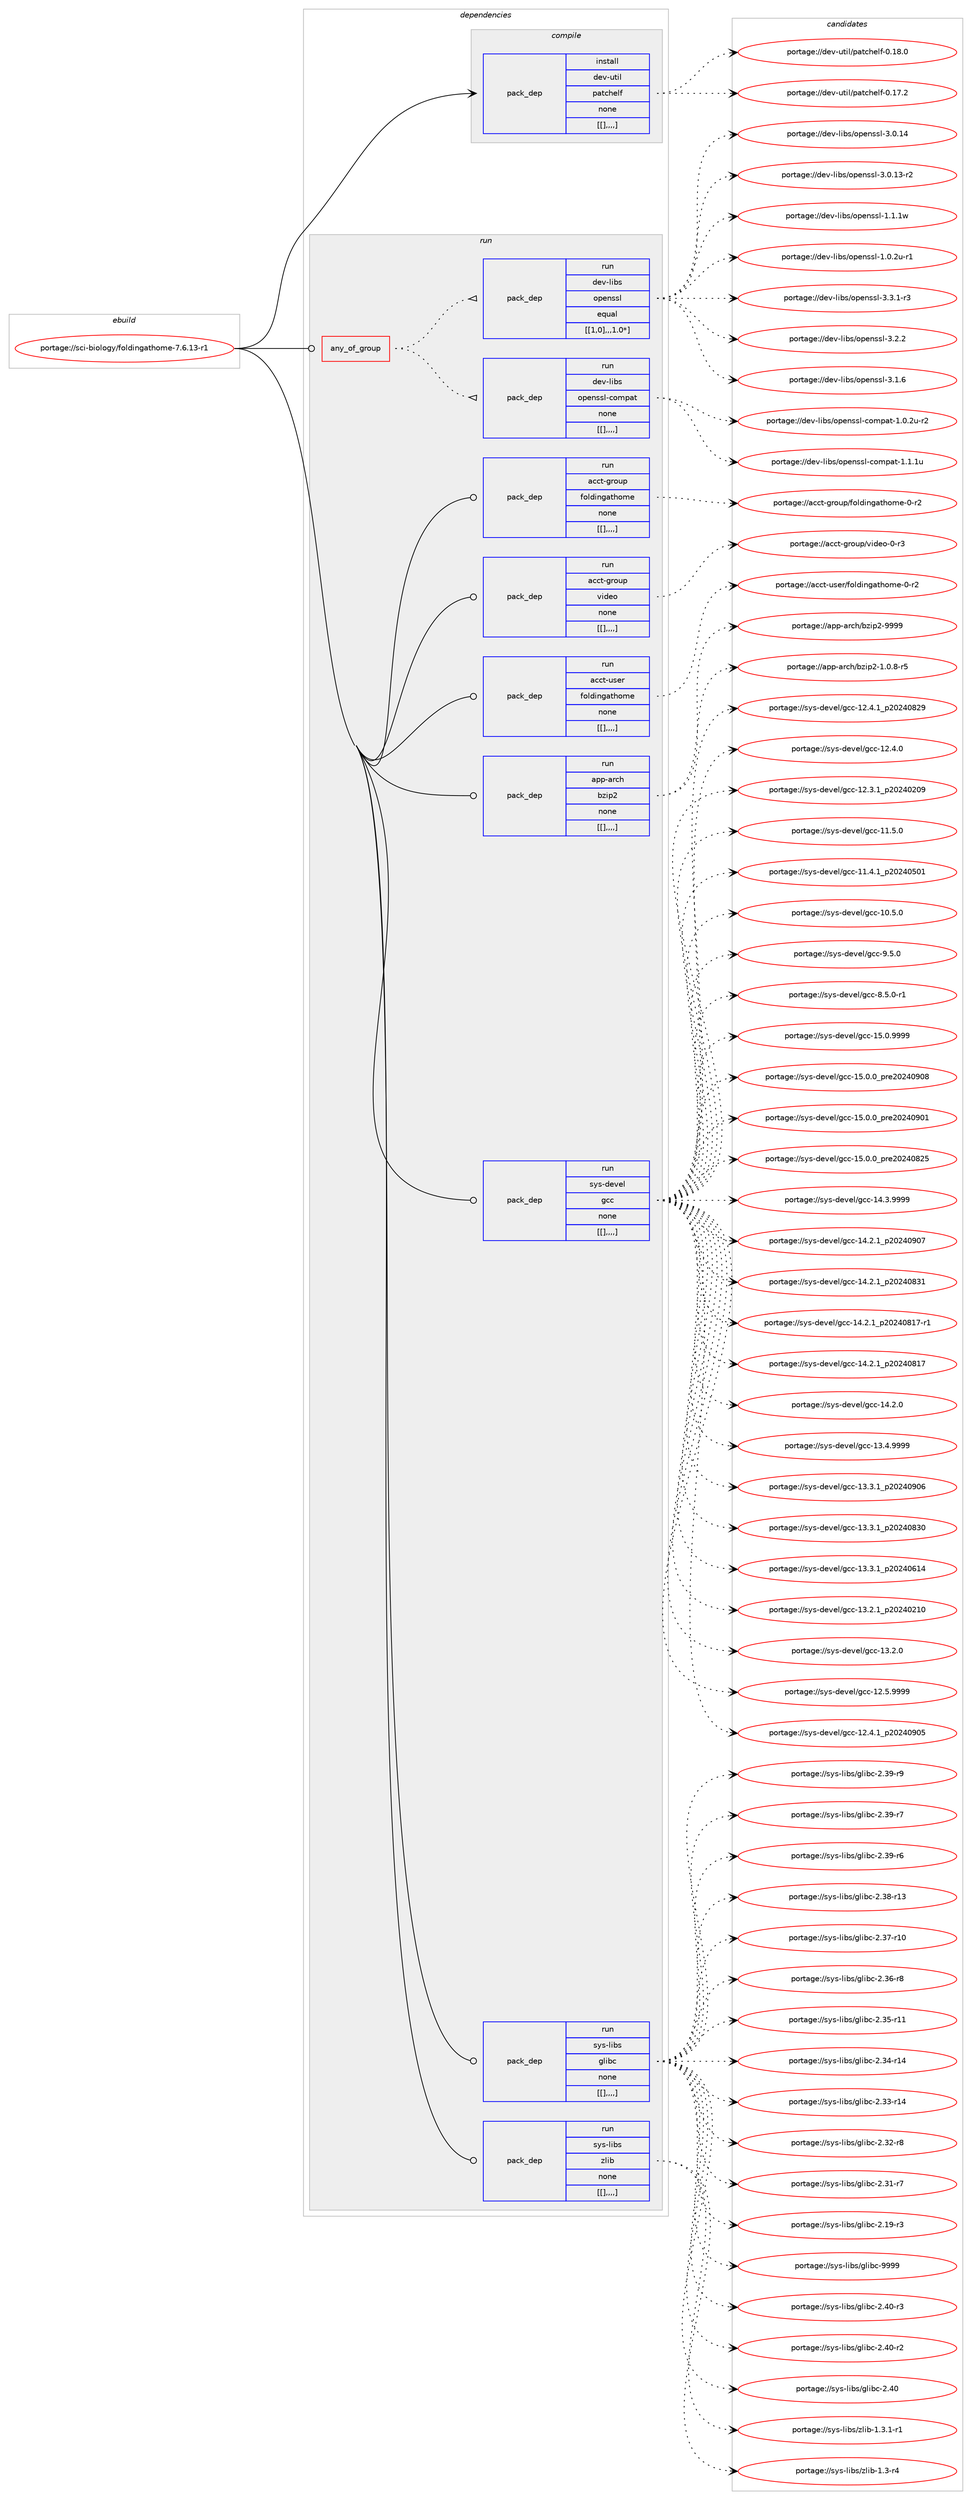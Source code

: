 digraph prolog {

# *************
# Graph options
# *************

newrank=true;
concentrate=true;
compound=true;
graph [rankdir=LR,fontname=Helvetica,fontsize=10,ranksep=1.5];#, ranksep=2.5, nodesep=0.2];
edge  [arrowhead=vee];
node  [fontname=Helvetica,fontsize=10];

# **********
# The ebuild
# **********

subgraph cluster_leftcol {
color=gray;
label=<<i>ebuild</i>>;
id [label="portage://sci-biology/foldingathome-7.6.13-r1", color=red, width=4, href="../sci-biology/foldingathome-7.6.13-r1.svg"];
}

# ****************
# The dependencies
# ****************

subgraph cluster_midcol {
color=gray;
label=<<i>dependencies</i>>;
subgraph cluster_compile {
fillcolor="#eeeeee";
style=filled;
label=<<i>compile</i>>;
subgraph pack298101 {
dependency408953 [label=<<TABLE BORDER="0" CELLBORDER="1" CELLSPACING="0" CELLPADDING="4" WIDTH="220"><TR><TD ROWSPAN="6" CELLPADDING="30">pack_dep</TD></TR><TR><TD WIDTH="110">install</TD></TR><TR><TD>dev-util</TD></TR><TR><TD>patchelf</TD></TR><TR><TD>none</TD></TR><TR><TD>[[],,,,]</TD></TR></TABLE>>, shape=none, color=blue];
}
id:e -> dependency408953:w [weight=20,style="solid",arrowhead="vee"];
}
subgraph cluster_compileandrun {
fillcolor="#eeeeee";
style=filled;
label=<<i>compile and run</i>>;
}
subgraph cluster_run {
fillcolor="#eeeeee";
style=filled;
label=<<i>run</i>>;
subgraph any2767 {
dependency408954 [label=<<TABLE BORDER="0" CELLBORDER="1" CELLSPACING="0" CELLPADDING="4"><TR><TD CELLPADDING="10">any_of_group</TD></TR></TABLE>>, shape=none, color=red];subgraph pack298102 {
dependency408955 [label=<<TABLE BORDER="0" CELLBORDER="1" CELLSPACING="0" CELLPADDING="4" WIDTH="220"><TR><TD ROWSPAN="6" CELLPADDING="30">pack_dep</TD></TR><TR><TD WIDTH="110">run</TD></TR><TR><TD>dev-libs</TD></TR><TR><TD>openssl-compat</TD></TR><TR><TD>none</TD></TR><TR><TD>[[],,,,]</TD></TR></TABLE>>, shape=none, color=blue];
}
dependency408954:e -> dependency408955:w [weight=20,style="dotted",arrowhead="oinv"];
subgraph pack298103 {
dependency408956 [label=<<TABLE BORDER="0" CELLBORDER="1" CELLSPACING="0" CELLPADDING="4" WIDTH="220"><TR><TD ROWSPAN="6" CELLPADDING="30">pack_dep</TD></TR><TR><TD WIDTH="110">run</TD></TR><TR><TD>dev-libs</TD></TR><TR><TD>openssl</TD></TR><TR><TD>equal</TD></TR><TR><TD>[[1,0],,,1.0*]</TD></TR></TABLE>>, shape=none, color=blue];
}
dependency408954:e -> dependency408956:w [weight=20,style="dotted",arrowhead="oinv"];
}
id:e -> dependency408954:w [weight=20,style="solid",arrowhead="odot"];
subgraph pack298104 {
dependency408957 [label=<<TABLE BORDER="0" CELLBORDER="1" CELLSPACING="0" CELLPADDING="4" WIDTH="220"><TR><TD ROWSPAN="6" CELLPADDING="30">pack_dep</TD></TR><TR><TD WIDTH="110">run</TD></TR><TR><TD>acct-group</TD></TR><TR><TD>foldingathome</TD></TR><TR><TD>none</TD></TR><TR><TD>[[],,,,]</TD></TR></TABLE>>, shape=none, color=blue];
}
id:e -> dependency408957:w [weight=20,style="solid",arrowhead="odot"];
subgraph pack298105 {
dependency408958 [label=<<TABLE BORDER="0" CELLBORDER="1" CELLSPACING="0" CELLPADDING="4" WIDTH="220"><TR><TD ROWSPAN="6" CELLPADDING="30">pack_dep</TD></TR><TR><TD WIDTH="110">run</TD></TR><TR><TD>acct-group</TD></TR><TR><TD>video</TD></TR><TR><TD>none</TD></TR><TR><TD>[[],,,,]</TD></TR></TABLE>>, shape=none, color=blue];
}
id:e -> dependency408958:w [weight=20,style="solid",arrowhead="odot"];
subgraph pack298106 {
dependency408959 [label=<<TABLE BORDER="0" CELLBORDER="1" CELLSPACING="0" CELLPADDING="4" WIDTH="220"><TR><TD ROWSPAN="6" CELLPADDING="30">pack_dep</TD></TR><TR><TD WIDTH="110">run</TD></TR><TR><TD>acct-user</TD></TR><TR><TD>foldingathome</TD></TR><TR><TD>none</TD></TR><TR><TD>[[],,,,]</TD></TR></TABLE>>, shape=none, color=blue];
}
id:e -> dependency408959:w [weight=20,style="solid",arrowhead="odot"];
subgraph pack298107 {
dependency408960 [label=<<TABLE BORDER="0" CELLBORDER="1" CELLSPACING="0" CELLPADDING="4" WIDTH="220"><TR><TD ROWSPAN="6" CELLPADDING="30">pack_dep</TD></TR><TR><TD WIDTH="110">run</TD></TR><TR><TD>app-arch</TD></TR><TR><TD>bzip2</TD></TR><TR><TD>none</TD></TR><TR><TD>[[],,,,]</TD></TR></TABLE>>, shape=none, color=blue];
}
id:e -> dependency408960:w [weight=20,style="solid",arrowhead="odot"];
subgraph pack298108 {
dependency408961 [label=<<TABLE BORDER="0" CELLBORDER="1" CELLSPACING="0" CELLPADDING="4" WIDTH="220"><TR><TD ROWSPAN="6" CELLPADDING="30">pack_dep</TD></TR><TR><TD WIDTH="110">run</TD></TR><TR><TD>sys-devel</TD></TR><TR><TD>gcc</TD></TR><TR><TD>none</TD></TR><TR><TD>[[],,,,]</TD></TR></TABLE>>, shape=none, color=blue];
}
id:e -> dependency408961:w [weight=20,style="solid",arrowhead="odot"];
subgraph pack298109 {
dependency408962 [label=<<TABLE BORDER="0" CELLBORDER="1" CELLSPACING="0" CELLPADDING="4" WIDTH="220"><TR><TD ROWSPAN="6" CELLPADDING="30">pack_dep</TD></TR><TR><TD WIDTH="110">run</TD></TR><TR><TD>sys-libs</TD></TR><TR><TD>glibc</TD></TR><TR><TD>none</TD></TR><TR><TD>[[],,,,]</TD></TR></TABLE>>, shape=none, color=blue];
}
id:e -> dependency408962:w [weight=20,style="solid",arrowhead="odot"];
subgraph pack298110 {
dependency408963 [label=<<TABLE BORDER="0" CELLBORDER="1" CELLSPACING="0" CELLPADDING="4" WIDTH="220"><TR><TD ROWSPAN="6" CELLPADDING="30">pack_dep</TD></TR><TR><TD WIDTH="110">run</TD></TR><TR><TD>sys-libs</TD></TR><TR><TD>zlib</TD></TR><TR><TD>none</TD></TR><TR><TD>[[],,,,]</TD></TR></TABLE>>, shape=none, color=blue];
}
id:e -> dependency408963:w [weight=20,style="solid",arrowhead="odot"];
}
}

# **************
# The candidates
# **************

subgraph cluster_choices {
rank=same;
color=gray;
label=<<i>candidates</i>>;

subgraph choice298101 {
color=black;
nodesep=1;
choice1001011184511711610510847112971169910410110810245484649564648 [label="portage://dev-util/patchelf-0.18.0", color=red, width=4,href="../dev-util/patchelf-0.18.0.svg"];
choice1001011184511711610510847112971169910410110810245484649554650 [label="portage://dev-util/patchelf-0.17.2", color=red, width=4,href="../dev-util/patchelf-0.17.2.svg"];
dependency408953:e -> choice1001011184511711610510847112971169910410110810245484649564648:w [style=dotted,weight="100"];
dependency408953:e -> choice1001011184511711610510847112971169910410110810245484649554650:w [style=dotted,weight="100"];
}
subgraph choice298102 {
color=black;
nodesep=1;
choice100101118451081059811547111112101110115115108459911110911297116454946494649117 [label="portage://dev-libs/openssl-compat-1.1.1u", color=red, width=4,href="../dev-libs/openssl-compat-1.1.1u.svg"];
choice1001011184510810598115471111121011101151151084599111109112971164549464846501174511450 [label="portage://dev-libs/openssl-compat-1.0.2u-r2", color=red, width=4,href="../dev-libs/openssl-compat-1.0.2u-r2.svg"];
dependency408955:e -> choice100101118451081059811547111112101110115115108459911110911297116454946494649117:w [style=dotted,weight="100"];
dependency408955:e -> choice1001011184510810598115471111121011101151151084599111109112971164549464846501174511450:w [style=dotted,weight="100"];
}
subgraph choice298103 {
color=black;
nodesep=1;
choice1001011184510810598115471111121011101151151084551465146494511451 [label="portage://dev-libs/openssl-3.3.1-r3", color=red, width=4,href="../dev-libs/openssl-3.3.1-r3.svg"];
choice100101118451081059811547111112101110115115108455146504650 [label="portage://dev-libs/openssl-3.2.2", color=red, width=4,href="../dev-libs/openssl-3.2.2.svg"];
choice100101118451081059811547111112101110115115108455146494654 [label="portage://dev-libs/openssl-3.1.6", color=red, width=4,href="../dev-libs/openssl-3.1.6.svg"];
choice10010111845108105981154711111210111011511510845514648464952 [label="portage://dev-libs/openssl-3.0.14", color=red, width=4,href="../dev-libs/openssl-3.0.14.svg"];
choice100101118451081059811547111112101110115115108455146484649514511450 [label="portage://dev-libs/openssl-3.0.13-r2", color=red, width=4,href="../dev-libs/openssl-3.0.13-r2.svg"];
choice100101118451081059811547111112101110115115108454946494649119 [label="portage://dev-libs/openssl-1.1.1w", color=red, width=4,href="../dev-libs/openssl-1.1.1w.svg"];
choice1001011184510810598115471111121011101151151084549464846501174511449 [label="portage://dev-libs/openssl-1.0.2u-r1", color=red, width=4,href="../dev-libs/openssl-1.0.2u-r1.svg"];
dependency408956:e -> choice1001011184510810598115471111121011101151151084551465146494511451:w [style=dotted,weight="100"];
dependency408956:e -> choice100101118451081059811547111112101110115115108455146504650:w [style=dotted,weight="100"];
dependency408956:e -> choice100101118451081059811547111112101110115115108455146494654:w [style=dotted,weight="100"];
dependency408956:e -> choice10010111845108105981154711111210111011511510845514648464952:w [style=dotted,weight="100"];
dependency408956:e -> choice100101118451081059811547111112101110115115108455146484649514511450:w [style=dotted,weight="100"];
dependency408956:e -> choice100101118451081059811547111112101110115115108454946494649119:w [style=dotted,weight="100"];
dependency408956:e -> choice1001011184510810598115471111121011101151151084549464846501174511449:w [style=dotted,weight="100"];
}
subgraph choice298104 {
color=black;
nodesep=1;
choice97999911645103114111117112471021111081001051101039711610411110910145484511450 [label="portage://acct-group/foldingathome-0-r2", color=red, width=4,href="../acct-group/foldingathome-0-r2.svg"];
dependency408957:e -> choice97999911645103114111117112471021111081001051101039711610411110910145484511450:w [style=dotted,weight="100"];
}
subgraph choice298105 {
color=black;
nodesep=1;
choice979999116451031141111171124711810510010111145484511451 [label="portage://acct-group/video-0-r3", color=red, width=4,href="../acct-group/video-0-r3.svg"];
dependency408958:e -> choice979999116451031141111171124711810510010111145484511451:w [style=dotted,weight="100"];
}
subgraph choice298106 {
color=black;
nodesep=1;
choice97999911645117115101114471021111081001051101039711610411110910145484511450 [label="portage://acct-user/foldingathome-0-r2", color=red, width=4,href="../acct-user/foldingathome-0-r2.svg"];
dependency408959:e -> choice97999911645117115101114471021111081001051101039711610411110910145484511450:w [style=dotted,weight="100"];
}
subgraph choice298107 {
color=black;
nodesep=1;
choice971121124597114991044798122105112504557575757 [label="portage://app-arch/bzip2-9999", color=red, width=4,href="../app-arch/bzip2-9999.svg"];
choice971121124597114991044798122105112504549464846564511453 [label="portage://app-arch/bzip2-1.0.8-r5", color=red, width=4,href="../app-arch/bzip2-1.0.8-r5.svg"];
dependency408960:e -> choice971121124597114991044798122105112504557575757:w [style=dotted,weight="100"];
dependency408960:e -> choice971121124597114991044798122105112504549464846564511453:w [style=dotted,weight="100"];
}
subgraph choice298108 {
color=black;
nodesep=1;
choice1151211154510010111810110847103999945495346484657575757 [label="portage://sys-devel/gcc-15.0.9999", color=red, width=4,href="../sys-devel/gcc-15.0.9999.svg"];
choice1151211154510010111810110847103999945495346484648951121141015048505248574856 [label="portage://sys-devel/gcc-15.0.0_pre20240908", color=red, width=4,href="../sys-devel/gcc-15.0.0_pre20240908.svg"];
choice1151211154510010111810110847103999945495346484648951121141015048505248574849 [label="portage://sys-devel/gcc-15.0.0_pre20240901", color=red, width=4,href="../sys-devel/gcc-15.0.0_pre20240901.svg"];
choice1151211154510010111810110847103999945495346484648951121141015048505248565053 [label="portage://sys-devel/gcc-15.0.0_pre20240825", color=red, width=4,href="../sys-devel/gcc-15.0.0_pre20240825.svg"];
choice1151211154510010111810110847103999945495246514657575757 [label="portage://sys-devel/gcc-14.3.9999", color=red, width=4,href="../sys-devel/gcc-14.3.9999.svg"];
choice1151211154510010111810110847103999945495246504649951125048505248574855 [label="portage://sys-devel/gcc-14.2.1_p20240907", color=red, width=4,href="../sys-devel/gcc-14.2.1_p20240907.svg"];
choice1151211154510010111810110847103999945495246504649951125048505248565149 [label="portage://sys-devel/gcc-14.2.1_p20240831", color=red, width=4,href="../sys-devel/gcc-14.2.1_p20240831.svg"];
choice11512111545100101118101108471039999454952465046499511250485052485649554511449 [label="portage://sys-devel/gcc-14.2.1_p20240817-r1", color=red, width=4,href="../sys-devel/gcc-14.2.1_p20240817-r1.svg"];
choice1151211154510010111810110847103999945495246504649951125048505248564955 [label="portage://sys-devel/gcc-14.2.1_p20240817", color=red, width=4,href="../sys-devel/gcc-14.2.1_p20240817.svg"];
choice1151211154510010111810110847103999945495246504648 [label="portage://sys-devel/gcc-14.2.0", color=red, width=4,href="../sys-devel/gcc-14.2.0.svg"];
choice1151211154510010111810110847103999945495146524657575757 [label="portage://sys-devel/gcc-13.4.9999", color=red, width=4,href="../sys-devel/gcc-13.4.9999.svg"];
choice1151211154510010111810110847103999945495146514649951125048505248574854 [label="portage://sys-devel/gcc-13.3.1_p20240906", color=red, width=4,href="../sys-devel/gcc-13.3.1_p20240906.svg"];
choice1151211154510010111810110847103999945495146514649951125048505248565148 [label="portage://sys-devel/gcc-13.3.1_p20240830", color=red, width=4,href="../sys-devel/gcc-13.3.1_p20240830.svg"];
choice1151211154510010111810110847103999945495146514649951125048505248544952 [label="portage://sys-devel/gcc-13.3.1_p20240614", color=red, width=4,href="../sys-devel/gcc-13.3.1_p20240614.svg"];
choice1151211154510010111810110847103999945495146504649951125048505248504948 [label="portage://sys-devel/gcc-13.2.1_p20240210", color=red, width=4,href="../sys-devel/gcc-13.2.1_p20240210.svg"];
choice1151211154510010111810110847103999945495146504648 [label="portage://sys-devel/gcc-13.2.0", color=red, width=4,href="../sys-devel/gcc-13.2.0.svg"];
choice1151211154510010111810110847103999945495046534657575757 [label="portage://sys-devel/gcc-12.5.9999", color=red, width=4,href="../sys-devel/gcc-12.5.9999.svg"];
choice1151211154510010111810110847103999945495046524649951125048505248574853 [label="portage://sys-devel/gcc-12.4.1_p20240905", color=red, width=4,href="../sys-devel/gcc-12.4.1_p20240905.svg"];
choice1151211154510010111810110847103999945495046524649951125048505248565057 [label="portage://sys-devel/gcc-12.4.1_p20240829", color=red, width=4,href="../sys-devel/gcc-12.4.1_p20240829.svg"];
choice1151211154510010111810110847103999945495046524648 [label="portage://sys-devel/gcc-12.4.0", color=red, width=4,href="../sys-devel/gcc-12.4.0.svg"];
choice1151211154510010111810110847103999945495046514649951125048505248504857 [label="portage://sys-devel/gcc-12.3.1_p20240209", color=red, width=4,href="../sys-devel/gcc-12.3.1_p20240209.svg"];
choice1151211154510010111810110847103999945494946534648 [label="portage://sys-devel/gcc-11.5.0", color=red, width=4,href="../sys-devel/gcc-11.5.0.svg"];
choice1151211154510010111810110847103999945494946524649951125048505248534849 [label="portage://sys-devel/gcc-11.4.1_p20240501", color=red, width=4,href="../sys-devel/gcc-11.4.1_p20240501.svg"];
choice1151211154510010111810110847103999945494846534648 [label="portage://sys-devel/gcc-10.5.0", color=red, width=4,href="../sys-devel/gcc-10.5.0.svg"];
choice11512111545100101118101108471039999455746534648 [label="portage://sys-devel/gcc-9.5.0", color=red, width=4,href="../sys-devel/gcc-9.5.0.svg"];
choice115121115451001011181011084710399994556465346484511449 [label="portage://sys-devel/gcc-8.5.0-r1", color=red, width=4,href="../sys-devel/gcc-8.5.0-r1.svg"];
dependency408961:e -> choice1151211154510010111810110847103999945495346484657575757:w [style=dotted,weight="100"];
dependency408961:e -> choice1151211154510010111810110847103999945495346484648951121141015048505248574856:w [style=dotted,weight="100"];
dependency408961:e -> choice1151211154510010111810110847103999945495346484648951121141015048505248574849:w [style=dotted,weight="100"];
dependency408961:e -> choice1151211154510010111810110847103999945495346484648951121141015048505248565053:w [style=dotted,weight="100"];
dependency408961:e -> choice1151211154510010111810110847103999945495246514657575757:w [style=dotted,weight="100"];
dependency408961:e -> choice1151211154510010111810110847103999945495246504649951125048505248574855:w [style=dotted,weight="100"];
dependency408961:e -> choice1151211154510010111810110847103999945495246504649951125048505248565149:w [style=dotted,weight="100"];
dependency408961:e -> choice11512111545100101118101108471039999454952465046499511250485052485649554511449:w [style=dotted,weight="100"];
dependency408961:e -> choice1151211154510010111810110847103999945495246504649951125048505248564955:w [style=dotted,weight="100"];
dependency408961:e -> choice1151211154510010111810110847103999945495246504648:w [style=dotted,weight="100"];
dependency408961:e -> choice1151211154510010111810110847103999945495146524657575757:w [style=dotted,weight="100"];
dependency408961:e -> choice1151211154510010111810110847103999945495146514649951125048505248574854:w [style=dotted,weight="100"];
dependency408961:e -> choice1151211154510010111810110847103999945495146514649951125048505248565148:w [style=dotted,weight="100"];
dependency408961:e -> choice1151211154510010111810110847103999945495146514649951125048505248544952:w [style=dotted,weight="100"];
dependency408961:e -> choice1151211154510010111810110847103999945495146504649951125048505248504948:w [style=dotted,weight="100"];
dependency408961:e -> choice1151211154510010111810110847103999945495146504648:w [style=dotted,weight="100"];
dependency408961:e -> choice1151211154510010111810110847103999945495046534657575757:w [style=dotted,weight="100"];
dependency408961:e -> choice1151211154510010111810110847103999945495046524649951125048505248574853:w [style=dotted,weight="100"];
dependency408961:e -> choice1151211154510010111810110847103999945495046524649951125048505248565057:w [style=dotted,weight="100"];
dependency408961:e -> choice1151211154510010111810110847103999945495046524648:w [style=dotted,weight="100"];
dependency408961:e -> choice1151211154510010111810110847103999945495046514649951125048505248504857:w [style=dotted,weight="100"];
dependency408961:e -> choice1151211154510010111810110847103999945494946534648:w [style=dotted,weight="100"];
dependency408961:e -> choice1151211154510010111810110847103999945494946524649951125048505248534849:w [style=dotted,weight="100"];
dependency408961:e -> choice1151211154510010111810110847103999945494846534648:w [style=dotted,weight="100"];
dependency408961:e -> choice11512111545100101118101108471039999455746534648:w [style=dotted,weight="100"];
dependency408961:e -> choice115121115451001011181011084710399994556465346484511449:w [style=dotted,weight="100"];
}
subgraph choice298109 {
color=black;
nodesep=1;
choice11512111545108105981154710310810598994557575757 [label="portage://sys-libs/glibc-9999", color=red, width=4,href="../sys-libs/glibc-9999.svg"];
choice115121115451081059811547103108105989945504652484511451 [label="portage://sys-libs/glibc-2.40-r3", color=red, width=4,href="../sys-libs/glibc-2.40-r3.svg"];
choice115121115451081059811547103108105989945504652484511450 [label="portage://sys-libs/glibc-2.40-r2", color=red, width=4,href="../sys-libs/glibc-2.40-r2.svg"];
choice11512111545108105981154710310810598994550465248 [label="portage://sys-libs/glibc-2.40", color=red, width=4,href="../sys-libs/glibc-2.40.svg"];
choice115121115451081059811547103108105989945504651574511457 [label="portage://sys-libs/glibc-2.39-r9", color=red, width=4,href="../sys-libs/glibc-2.39-r9.svg"];
choice115121115451081059811547103108105989945504651574511455 [label="portage://sys-libs/glibc-2.39-r7", color=red, width=4,href="../sys-libs/glibc-2.39-r7.svg"];
choice115121115451081059811547103108105989945504651574511454 [label="portage://sys-libs/glibc-2.39-r6", color=red, width=4,href="../sys-libs/glibc-2.39-r6.svg"];
choice11512111545108105981154710310810598994550465156451144951 [label="portage://sys-libs/glibc-2.38-r13", color=red, width=4,href="../sys-libs/glibc-2.38-r13.svg"];
choice11512111545108105981154710310810598994550465155451144948 [label="portage://sys-libs/glibc-2.37-r10", color=red, width=4,href="../sys-libs/glibc-2.37-r10.svg"];
choice115121115451081059811547103108105989945504651544511456 [label="portage://sys-libs/glibc-2.36-r8", color=red, width=4,href="../sys-libs/glibc-2.36-r8.svg"];
choice11512111545108105981154710310810598994550465153451144949 [label="portage://sys-libs/glibc-2.35-r11", color=red, width=4,href="../sys-libs/glibc-2.35-r11.svg"];
choice11512111545108105981154710310810598994550465152451144952 [label="portage://sys-libs/glibc-2.34-r14", color=red, width=4,href="../sys-libs/glibc-2.34-r14.svg"];
choice11512111545108105981154710310810598994550465151451144952 [label="portage://sys-libs/glibc-2.33-r14", color=red, width=4,href="../sys-libs/glibc-2.33-r14.svg"];
choice115121115451081059811547103108105989945504651504511456 [label="portage://sys-libs/glibc-2.32-r8", color=red, width=4,href="../sys-libs/glibc-2.32-r8.svg"];
choice115121115451081059811547103108105989945504651494511455 [label="portage://sys-libs/glibc-2.31-r7", color=red, width=4,href="../sys-libs/glibc-2.31-r7.svg"];
choice115121115451081059811547103108105989945504649574511451 [label="portage://sys-libs/glibc-2.19-r3", color=red, width=4,href="../sys-libs/glibc-2.19-r3.svg"];
dependency408962:e -> choice11512111545108105981154710310810598994557575757:w [style=dotted,weight="100"];
dependency408962:e -> choice115121115451081059811547103108105989945504652484511451:w [style=dotted,weight="100"];
dependency408962:e -> choice115121115451081059811547103108105989945504652484511450:w [style=dotted,weight="100"];
dependency408962:e -> choice11512111545108105981154710310810598994550465248:w [style=dotted,weight="100"];
dependency408962:e -> choice115121115451081059811547103108105989945504651574511457:w [style=dotted,weight="100"];
dependency408962:e -> choice115121115451081059811547103108105989945504651574511455:w [style=dotted,weight="100"];
dependency408962:e -> choice115121115451081059811547103108105989945504651574511454:w [style=dotted,weight="100"];
dependency408962:e -> choice11512111545108105981154710310810598994550465156451144951:w [style=dotted,weight="100"];
dependency408962:e -> choice11512111545108105981154710310810598994550465155451144948:w [style=dotted,weight="100"];
dependency408962:e -> choice115121115451081059811547103108105989945504651544511456:w [style=dotted,weight="100"];
dependency408962:e -> choice11512111545108105981154710310810598994550465153451144949:w [style=dotted,weight="100"];
dependency408962:e -> choice11512111545108105981154710310810598994550465152451144952:w [style=dotted,weight="100"];
dependency408962:e -> choice11512111545108105981154710310810598994550465151451144952:w [style=dotted,weight="100"];
dependency408962:e -> choice115121115451081059811547103108105989945504651504511456:w [style=dotted,weight="100"];
dependency408962:e -> choice115121115451081059811547103108105989945504651494511455:w [style=dotted,weight="100"];
dependency408962:e -> choice115121115451081059811547103108105989945504649574511451:w [style=dotted,weight="100"];
}
subgraph choice298110 {
color=black;
nodesep=1;
choice115121115451081059811547122108105984549465146494511449 [label="portage://sys-libs/zlib-1.3.1-r1", color=red, width=4,href="../sys-libs/zlib-1.3.1-r1.svg"];
choice11512111545108105981154712210810598454946514511452 [label="portage://sys-libs/zlib-1.3-r4", color=red, width=4,href="../sys-libs/zlib-1.3-r4.svg"];
dependency408963:e -> choice115121115451081059811547122108105984549465146494511449:w [style=dotted,weight="100"];
dependency408963:e -> choice11512111545108105981154712210810598454946514511452:w [style=dotted,weight="100"];
}
}

}
